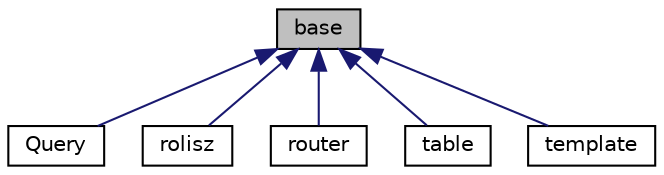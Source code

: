 digraph G
{
  edge [fontname="Helvetica",fontsize="10",labelfontname="Helvetica",labelfontsize="10"];
  node [fontname="Helvetica",fontsize="10",shape=record];
  Node1 [label="base",height=0.2,width=0.4,color="black", fillcolor="grey75", style="filled" fontcolor="black"];
  Node1 -> Node2 [dir=back,color="midnightblue",fontsize="10",style="solid",fontname="Helvetica"];
  Node2 [label="Query",height=0.2,width=0.4,color="black", fillcolor="white", style="filled",URL="$class_query.html"];
  Node1 -> Node3 [dir=back,color="midnightblue",fontsize="10",style="solid",fontname="Helvetica"];
  Node3 [label="rolisz",height=0.2,width=0.4,color="black", fillcolor="white", style="filled",URL="$classrolisz.html"];
  Node1 -> Node4 [dir=back,color="midnightblue",fontsize="10",style="solid",fontname="Helvetica"];
  Node4 [label="router",height=0.2,width=0.4,color="black", fillcolor="white", style="filled",URL="$classrouter.html"];
  Node1 -> Node5 [dir=back,color="midnightblue",fontsize="10",style="solid",fontname="Helvetica"];
  Node5 [label="table",height=0.2,width=0.4,color="black", fillcolor="white", style="filled",URL="$classtable.html"];
  Node1 -> Node6 [dir=back,color="midnightblue",fontsize="10",style="solid",fontname="Helvetica"];
  Node6 [label="template",height=0.2,width=0.4,color="black", fillcolor="white", style="filled",URL="$classtemplate.html"];
}
